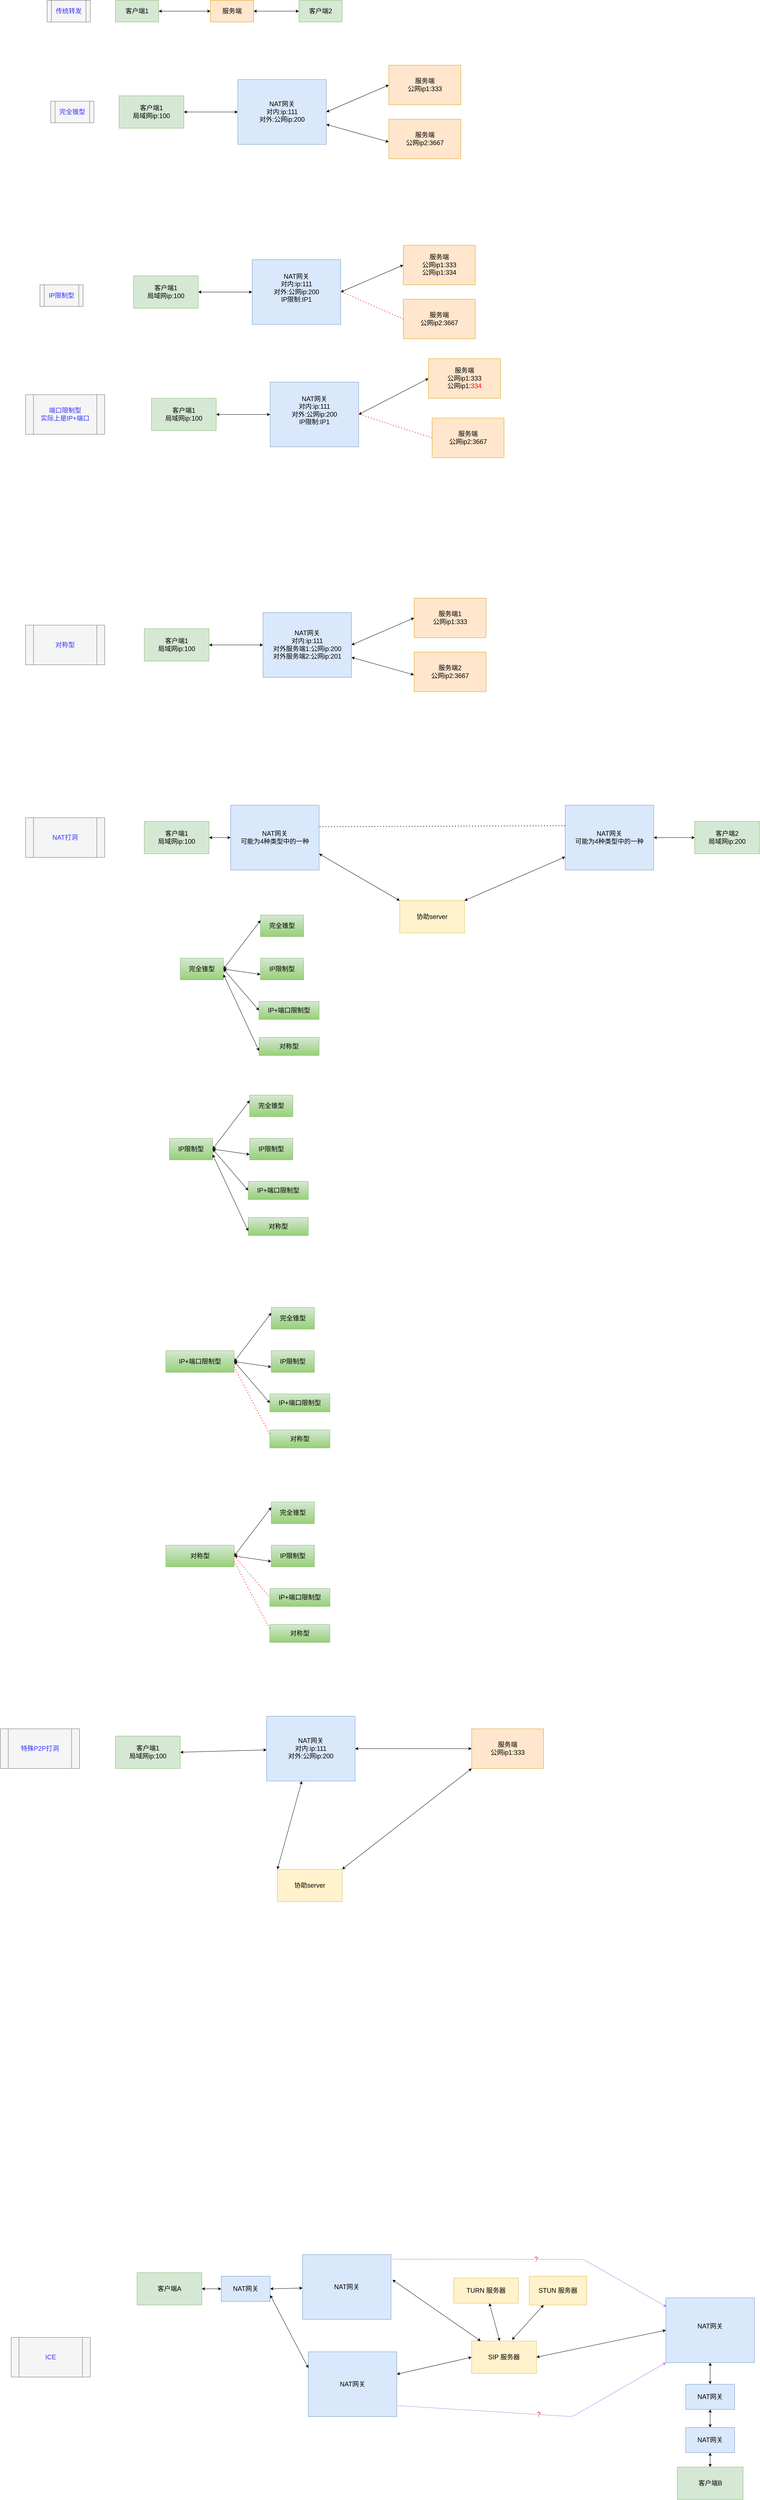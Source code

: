 <mxfile version="13.6.2" type="device"><diagram id="I6bkxZIIJ_HyO_9ke-G6" name="Page-1"><mxGraphModel dx="2564" dy="999" grid="1" gridSize="10" guides="1" tooltips="1" connect="1" arrows="1" fold="1" page="1" pageScale="1" pageWidth="827" pageHeight="1169" math="0" shadow="0"><root><mxCell id="0"/><mxCell id="1" parent="0"/><mxCell id="5JgHgSzakX5_Z7XwtSKv-22" value="&lt;font style=&quot;font-size: 18px&quot;&gt;客户端1&lt;/font&gt;" style="rounded=0;whiteSpace=wrap;html=1;fillColor=#d5e8d4;strokeColor=#82b366;" parent="1" vertex="1"><mxGeometry x="-10" y="720" width="120" height="60" as="geometry"/></mxCell><mxCell id="5JgHgSzakX5_Z7XwtSKv-23" value="&lt;font style=&quot;font-size: 18px&quot;&gt;客户端2&lt;/font&gt;" style="rounded=0;whiteSpace=wrap;html=1;fillColor=#d5e8d4;strokeColor=#82b366;" parent="1" vertex="1"><mxGeometry x="500" y="720" width="120" height="60" as="geometry"/></mxCell><mxCell id="5JgHgSzakX5_Z7XwtSKv-24" value="&lt;font style=&quot;font-size: 18px&quot;&gt;服务端&lt;/font&gt;" style="rounded=0;whiteSpace=wrap;html=1;fillColor=#ffe6cc;strokeColor=#d79b00;" parent="1" vertex="1"><mxGeometry x="254" y="720" width="120" height="60" as="geometry"/></mxCell><mxCell id="5JgHgSzakX5_Z7XwtSKv-25" value="" style="endArrow=classic;startArrow=classic;html=1;" parent="1" source="5JgHgSzakX5_Z7XwtSKv-22" target="5JgHgSzakX5_Z7XwtSKv-24" edge="1"><mxGeometry width="50" height="50" relative="1" as="geometry"><mxPoint x="290" y="800" as="sourcePoint"/><mxPoint x="340" y="750" as="targetPoint"/></mxGeometry></mxCell><mxCell id="5JgHgSzakX5_Z7XwtSKv-26" value="" style="endArrow=classic;startArrow=classic;html=1;entryX=1;entryY=0.5;entryDx=0;entryDy=0;" parent="1" source="5JgHgSzakX5_Z7XwtSKv-23" target="5JgHgSzakX5_Z7XwtSKv-24" edge="1"><mxGeometry width="50" height="50" relative="1" as="geometry"><mxPoint x="290" y="800" as="sourcePoint"/><mxPoint x="340" y="750" as="targetPoint"/></mxGeometry></mxCell><mxCell id="5JgHgSzakX5_Z7XwtSKv-27" value="&lt;font style=&quot;font-size: 18px&quot; color=&quot;#3333ff&quot;&gt;传统转发&lt;/font&gt;" style="shape=process;whiteSpace=wrap;html=1;backgroundOutline=1;fillColor=#f5f5f5;strokeColor=#666666;fontColor=#333333;" parent="1" vertex="1"><mxGeometry x="-200" y="720" width="120" height="60" as="geometry"/></mxCell><mxCell id="5JgHgSzakX5_Z7XwtSKv-28" value="&lt;font style=&quot;font-size: 18px&quot; color=&quot;#3333ff&quot;&gt;完全锥型&lt;/font&gt;" style="shape=process;whiteSpace=wrap;html=1;backgroundOutline=1;fillColor=#f5f5f5;strokeColor=#666666;fontColor=#333333;" parent="1" vertex="1"><mxGeometry x="-190" y="1000" width="120" height="60" as="geometry"/></mxCell><mxCell id="5JgHgSzakX5_Z7XwtSKv-29" value="&lt;font style=&quot;font-size: 18px&quot;&gt;客户端1&lt;br&gt;局域网ip:100&lt;br&gt;&lt;/font&gt;" style="rounded=0;whiteSpace=wrap;html=1;fillColor=#d5e8d4;strokeColor=#82b366;" parent="1" vertex="1"><mxGeometry y="985" width="180" height="90" as="geometry"/></mxCell><mxCell id="5JgHgSzakX5_Z7XwtSKv-30" value="&lt;font style=&quot;font-size: 18px&quot;&gt;NAT网关&lt;br&gt;对内:ip:111&lt;br&gt;对外:公网ip:200&lt;br&gt;&lt;/font&gt;" style="rounded=0;whiteSpace=wrap;html=1;fillColor=#dae8fc;strokeColor=#6c8ebf;" parent="1" vertex="1"><mxGeometry x="330" y="940" width="246" height="180" as="geometry"/></mxCell><mxCell id="5JgHgSzakX5_Z7XwtSKv-31" value="" style="endArrow=classic;startArrow=classic;html=1;" parent="1" source="5JgHgSzakX5_Z7XwtSKv-29" target="5JgHgSzakX5_Z7XwtSKv-30" edge="1"><mxGeometry width="50" height="50" relative="1" as="geometry"><mxPoint x="440" y="1100" as="sourcePoint"/><mxPoint x="490" y="1050" as="targetPoint"/></mxGeometry></mxCell><mxCell id="5JgHgSzakX5_Z7XwtSKv-32" value="" style="endArrow=classic;startArrow=classic;html=1;entryX=1;entryY=0.5;entryDx=0;entryDy=0;exitX=0;exitY=0.5;exitDx=0;exitDy=0;" parent="1" source="5JgHgSzakX5_Z7XwtSKv-33" target="5JgHgSzakX5_Z7XwtSKv-30" edge="1"><mxGeometry width="50" height="50" relative="1" as="geometry"><mxPoint x="743.545" y="840" as="sourcePoint"/><mxPoint x="490" y="1050" as="targetPoint"/></mxGeometry></mxCell><mxCell id="5JgHgSzakX5_Z7XwtSKv-33" value="&lt;font style=&quot;font-size: 18px&quot;&gt;服务端&lt;br&gt;公网ip1:333&lt;br&gt;&lt;/font&gt;" style="rounded=0;whiteSpace=wrap;html=1;fillColor=#ffe6cc;strokeColor=#d79b00;" parent="1" vertex="1"><mxGeometry x="750" y="900" width="200" height="110" as="geometry"/></mxCell><mxCell id="5JgHgSzakX5_Z7XwtSKv-34" value="&lt;font style=&quot;font-size: 18px&quot;&gt;服务端&lt;br&gt;公网ip2:3667&lt;br&gt;&lt;/font&gt;" style="rounded=0;whiteSpace=wrap;html=1;fillColor=#ffe6cc;strokeColor=#d79b00;" parent="1" vertex="1"><mxGeometry x="750" y="1050" width="200" height="110" as="geometry"/></mxCell><mxCell id="5JgHgSzakX5_Z7XwtSKv-35" value="" style="endArrow=classic;startArrow=classic;html=1;exitX=-0.002;exitY=0.574;exitDx=0;exitDy=0;exitPerimeter=0;" parent="1" source="5JgHgSzakX5_Z7XwtSKv-34" target="5JgHgSzakX5_Z7XwtSKv-30" edge="1"><mxGeometry width="50" height="50" relative="1" as="geometry"><mxPoint x="450" y="980" as="sourcePoint"/><mxPoint x="580" y="1030" as="targetPoint"/></mxGeometry></mxCell><mxCell id="5JgHgSzakX5_Z7XwtSKv-36" value="&lt;font style=&quot;font-size: 18px&quot; color=&quot;#3333ff&quot;&gt;IP限制型&lt;/font&gt;" style="shape=process;whiteSpace=wrap;html=1;backgroundOutline=1;fillColor=#f5f5f5;strokeColor=#666666;fontColor=#333333;" parent="1" vertex="1"><mxGeometry x="-220" y="1510" width="120" height="60" as="geometry"/></mxCell><mxCell id="5JgHgSzakX5_Z7XwtSKv-37" value="&lt;font style=&quot;font-size: 18px&quot;&gt;客户端1&lt;br&gt;局域网ip:100&lt;br&gt;&lt;/font&gt;" style="rounded=0;whiteSpace=wrap;html=1;fillColor=#d5e8d4;strokeColor=#82b366;" parent="1" vertex="1"><mxGeometry x="40" y="1485" width="180" height="90" as="geometry"/></mxCell><mxCell id="5JgHgSzakX5_Z7XwtSKv-38" value="&lt;font style=&quot;font-size: 18px&quot;&gt;NAT网关&lt;br&gt;对内:ip:111&lt;br&gt;对外:公网ip:200&lt;br&gt;IP限制:IP1&lt;br&gt;&lt;br&gt;&lt;/font&gt;" style="rounded=0;whiteSpace=wrap;html=1;fillColor=#dae8fc;strokeColor=#6c8ebf;" parent="1" vertex="1"><mxGeometry x="370" y="1440" width="246" height="180" as="geometry"/></mxCell><mxCell id="5JgHgSzakX5_Z7XwtSKv-39" value="" style="endArrow=classic;startArrow=classic;html=1;" parent="1" source="5JgHgSzakX5_Z7XwtSKv-37" target="5JgHgSzakX5_Z7XwtSKv-38" edge="1"><mxGeometry width="50" height="50" relative="1" as="geometry"><mxPoint x="480" y="1600" as="sourcePoint"/><mxPoint x="530" y="1550" as="targetPoint"/></mxGeometry></mxCell><mxCell id="5JgHgSzakX5_Z7XwtSKv-40" value="" style="endArrow=classic;startArrow=classic;html=1;entryX=1;entryY=0.5;entryDx=0;entryDy=0;exitX=0;exitY=0.5;exitDx=0;exitDy=0;" parent="1" target="5JgHgSzakX5_Z7XwtSKv-38" edge="1"><mxGeometry width="50" height="50" relative="1" as="geometry"><mxPoint x="790" y="1455" as="sourcePoint"/><mxPoint x="530" y="1550" as="targetPoint"/></mxGeometry></mxCell><mxCell id="5JgHgSzakX5_Z7XwtSKv-41" value="&lt;font style=&quot;font-size: 18px&quot;&gt;服务端&lt;br&gt;公网ip2:3667&lt;br&gt;&lt;/font&gt;" style="rounded=0;whiteSpace=wrap;html=1;fillColor=#ffe6cc;strokeColor=#d79b00;" parent="1" vertex="1"><mxGeometry x="790" y="1550" width="200" height="110" as="geometry"/></mxCell><mxCell id="5JgHgSzakX5_Z7XwtSKv-43" value="&lt;font style=&quot;font-size: 18px&quot;&gt;服务端&lt;br&gt;公网ip1:333&lt;br&gt;公网ip1:334&lt;br&gt;&lt;/font&gt;" style="rounded=0;whiteSpace=wrap;html=1;fillColor=#ffe6cc;strokeColor=#d79b00;" parent="1" vertex="1"><mxGeometry x="790" y="1400" width="200" height="110" as="geometry"/></mxCell><mxCell id="5JgHgSzakX5_Z7XwtSKv-44" value="" style="endArrow=none;dashed=1;html=1;dashPattern=1 3;strokeWidth=2;entryX=0;entryY=0.5;entryDx=0;entryDy=0;strokeColor=#FF0000;" parent="1" target="5JgHgSzakX5_Z7XwtSKv-41" edge="1"><mxGeometry width="50" height="50" relative="1" as="geometry"><mxPoint x="620" y="1530" as="sourcePoint"/><mxPoint x="740" y="1300" as="targetPoint"/></mxGeometry></mxCell><mxCell id="5JgHgSzakX5_Z7XwtSKv-46" value="&lt;font style=&quot;font-size: 18px&quot; color=&quot;#3333ff&quot;&gt;端口限制型&lt;br&gt;实际上是IP+端口&lt;br&gt;&lt;/font&gt;" style="shape=process;whiteSpace=wrap;html=1;backgroundOutline=1;fillColor=#f5f5f5;strokeColor=#666666;fontColor=#333333;" parent="1" vertex="1"><mxGeometry x="-260" y="1815" width="220" height="110" as="geometry"/></mxCell><mxCell id="5JgHgSzakX5_Z7XwtSKv-48" value="&lt;font style=&quot;font-size: 18px&quot;&gt;客户端1&lt;br&gt;局域网ip:100&lt;br&gt;&lt;/font&gt;" style="rounded=0;whiteSpace=wrap;html=1;fillColor=#d5e8d4;strokeColor=#82b366;" parent="1" vertex="1"><mxGeometry x="90" y="1825" width="180" height="90" as="geometry"/></mxCell><mxCell id="5JgHgSzakX5_Z7XwtSKv-49" value="&lt;font style=&quot;font-size: 18px&quot;&gt;NAT网关&lt;br&gt;对内:ip:111&lt;br&gt;对外:公网ip:200&lt;br&gt;IP限制:IP1&lt;br&gt;&lt;br&gt;&lt;/font&gt;" style="rounded=0;whiteSpace=wrap;html=1;fillColor=#dae8fc;strokeColor=#6c8ebf;" parent="1" vertex="1"><mxGeometry x="420" y="1780" width="246" height="180" as="geometry"/></mxCell><mxCell id="5JgHgSzakX5_Z7XwtSKv-50" value="" style="endArrow=classic;startArrow=classic;html=1;" parent="1" source="5JgHgSzakX5_Z7XwtSKv-48" target="5JgHgSzakX5_Z7XwtSKv-49" edge="1"><mxGeometry width="50" height="50" relative="1" as="geometry"><mxPoint x="530" y="1940" as="sourcePoint"/><mxPoint x="580" y="1890" as="targetPoint"/></mxGeometry></mxCell><mxCell id="5JgHgSzakX5_Z7XwtSKv-51" value="" style="endArrow=classic;startArrow=classic;html=1;entryX=1;entryY=0.5;entryDx=0;entryDy=0;exitX=0;exitY=0.5;exitDx=0;exitDy=0;" parent="1" source="5JgHgSzakX5_Z7XwtSKv-53" target="5JgHgSzakX5_Z7XwtSKv-49" edge="1"><mxGeometry width="50" height="50" relative="1" as="geometry"><mxPoint x="840" y="1795" as="sourcePoint"/><mxPoint x="580" y="1890" as="targetPoint"/></mxGeometry></mxCell><mxCell id="5JgHgSzakX5_Z7XwtSKv-52" value="" style="endArrow=none;dashed=1;html=1;dashPattern=1 3;strokeWidth=2;entryX=0;entryY=0.5;entryDx=0;entryDy=0;strokeColor=#FF0000;" parent="1" target="5JgHgSzakX5_Z7XwtSKv-54" edge="1"><mxGeometry width="50" height="50" relative="1" as="geometry"><mxPoint x="670" y="1870" as="sourcePoint"/><mxPoint x="840" y="1945" as="targetPoint"/></mxGeometry></mxCell><mxCell id="5JgHgSzakX5_Z7XwtSKv-53" value="&lt;font style=&quot;font-size: 18px&quot;&gt;服务端&lt;br&gt;公网ip1:333&lt;br&gt;公网ip1:&lt;font color=&quot;#ff0000&quot;&gt;334&lt;/font&gt;&lt;br&gt;&lt;/font&gt;" style="rounded=0;whiteSpace=wrap;html=1;fillColor=#ffe6cc;strokeColor=#d79b00;" parent="1" vertex="1"><mxGeometry x="860" y="1715" width="200" height="110" as="geometry"/></mxCell><mxCell id="5JgHgSzakX5_Z7XwtSKv-54" value="&lt;font style=&quot;font-size: 18px&quot;&gt;服务端&lt;br&gt;公网ip2:3667&lt;br&gt;&lt;/font&gt;" style="rounded=0;whiteSpace=wrap;html=1;fillColor=#ffe6cc;strokeColor=#d79b00;" parent="1" vertex="1"><mxGeometry x="870" y="1880" width="200" height="110" as="geometry"/></mxCell><mxCell id="5JgHgSzakX5_Z7XwtSKv-55" value="&lt;font style=&quot;font-size: 18px&quot; color=&quot;#3333ff&quot;&gt;对称型&lt;br&gt;&lt;/font&gt;" style="shape=process;whiteSpace=wrap;html=1;backgroundOutline=1;fillColor=#f5f5f5;strokeColor=#666666;fontColor=#333333;" parent="1" vertex="1"><mxGeometry x="-260" y="2455" width="220" height="110" as="geometry"/></mxCell><mxCell id="5JgHgSzakX5_Z7XwtSKv-56" value="&lt;font style=&quot;font-size: 18px&quot;&gt;客户端1&lt;br&gt;局域网ip:100&lt;br&gt;&lt;/font&gt;" style="rounded=0;whiteSpace=wrap;html=1;fillColor=#d5e8d4;strokeColor=#82b366;" parent="1" vertex="1"><mxGeometry x="70" y="2465" width="180" height="90" as="geometry"/></mxCell><mxCell id="5JgHgSzakX5_Z7XwtSKv-57" value="&lt;font style=&quot;font-size: 18px&quot;&gt;NAT网关&lt;br&gt;对内:ip:111&lt;br&gt;对外服务端1:公网ip:200&lt;br&gt;对外服务端2:公网ip:201&lt;br&gt;&lt;/font&gt;" style="rounded=0;whiteSpace=wrap;html=1;fillColor=#dae8fc;strokeColor=#6c8ebf;" parent="1" vertex="1"><mxGeometry x="400" y="2420" width="246" height="180" as="geometry"/></mxCell><mxCell id="5JgHgSzakX5_Z7XwtSKv-58" value="" style="endArrow=classic;startArrow=classic;html=1;" parent="1" source="5JgHgSzakX5_Z7XwtSKv-56" target="5JgHgSzakX5_Z7XwtSKv-57" edge="1"><mxGeometry width="50" height="50" relative="1" as="geometry"><mxPoint x="510" y="2580" as="sourcePoint"/><mxPoint x="560" y="2530" as="targetPoint"/></mxGeometry></mxCell><mxCell id="5JgHgSzakX5_Z7XwtSKv-59" value="" style="endArrow=classic;startArrow=classic;html=1;entryX=1;entryY=0.5;entryDx=0;entryDy=0;exitX=0;exitY=0.5;exitDx=0;exitDy=0;" parent="1" source="5JgHgSzakX5_Z7XwtSKv-60" target="5JgHgSzakX5_Z7XwtSKv-57" edge="1"><mxGeometry width="50" height="50" relative="1" as="geometry"><mxPoint x="813.545" y="2320" as="sourcePoint"/><mxPoint x="560" y="2530" as="targetPoint"/></mxGeometry></mxCell><mxCell id="5JgHgSzakX5_Z7XwtSKv-60" value="&lt;font style=&quot;font-size: 18px&quot;&gt;服务端1&lt;br&gt;公网ip1:333&lt;br&gt;&lt;/font&gt;" style="rounded=0;whiteSpace=wrap;html=1;fillColor=#ffe6cc;strokeColor=#d79b00;" parent="1" vertex="1"><mxGeometry x="820" y="2380" width="200" height="110" as="geometry"/></mxCell><mxCell id="5JgHgSzakX5_Z7XwtSKv-61" value="&lt;font style=&quot;font-size: 18px&quot;&gt;服务端2&lt;br&gt;公网ip2:3667&lt;br&gt;&lt;/font&gt;" style="rounded=0;whiteSpace=wrap;html=1;fillColor=#ffe6cc;strokeColor=#d79b00;" parent="1" vertex="1"><mxGeometry x="820" y="2530" width="200" height="110" as="geometry"/></mxCell><mxCell id="5JgHgSzakX5_Z7XwtSKv-62" value="" style="endArrow=classic;startArrow=classic;html=1;exitX=-0.002;exitY=0.574;exitDx=0;exitDy=0;exitPerimeter=0;" parent="1" source="5JgHgSzakX5_Z7XwtSKv-61" target="5JgHgSzakX5_Z7XwtSKv-57" edge="1"><mxGeometry width="50" height="50" relative="1" as="geometry"><mxPoint x="520" y="2460" as="sourcePoint"/><mxPoint x="650" y="2510" as="targetPoint"/></mxGeometry></mxCell><mxCell id="5JgHgSzakX5_Z7XwtSKv-63" value="&lt;font style=&quot;font-size: 18px&quot; color=&quot;#3333ff&quot;&gt;NAT打洞&lt;br&gt;&lt;/font&gt;" style="shape=process;whiteSpace=wrap;html=1;backgroundOutline=1;fillColor=#f5f5f5;strokeColor=#666666;fontColor=#333333;" parent="1" vertex="1"><mxGeometry x="-260" y="2990" width="220" height="110" as="geometry"/></mxCell><mxCell id="5JgHgSzakX5_Z7XwtSKv-64" value="&lt;font style=&quot;font-size: 18px&quot;&gt;客户端1&lt;br&gt;局域网ip:100&lt;br&gt;&lt;/font&gt;" style="rounded=0;whiteSpace=wrap;html=1;fillColor=#d5e8d4;strokeColor=#82b366;" parent="1" vertex="1"><mxGeometry x="70" y="3000" width="180" height="90" as="geometry"/></mxCell><mxCell id="5JgHgSzakX5_Z7XwtSKv-65" value="&lt;font style=&quot;font-size: 18px&quot;&gt;NAT网关&lt;br&gt;可能为4种类型中的一种&lt;br&gt;&lt;/font&gt;" style="rounded=0;whiteSpace=wrap;html=1;fillColor=#dae8fc;strokeColor=#6c8ebf;" parent="1" vertex="1"><mxGeometry x="310" y="2955" width="246" height="180" as="geometry"/></mxCell><mxCell id="5JgHgSzakX5_Z7XwtSKv-66" value="" style="endArrow=classic;startArrow=classic;html=1;" parent="1" source="5JgHgSzakX5_Z7XwtSKv-64" target="5JgHgSzakX5_Z7XwtSKv-65" edge="1"><mxGeometry width="50" height="50" relative="1" as="geometry"><mxPoint x="510" y="3115" as="sourcePoint"/><mxPoint x="560" y="3065" as="targetPoint"/></mxGeometry></mxCell><mxCell id="5JgHgSzakX5_Z7XwtSKv-67" value="&lt;font style=&quot;font-size: 18px&quot;&gt;客户端2&lt;br&gt;局域网ip:200&lt;br&gt;&lt;/font&gt;" style="rounded=0;whiteSpace=wrap;html=1;fillColor=#d5e8d4;strokeColor=#82b366;" parent="1" vertex="1"><mxGeometry x="1600" y="3000" width="180" height="90" as="geometry"/></mxCell><mxCell id="5JgHgSzakX5_Z7XwtSKv-68" value="&lt;font style=&quot;font-size: 18px&quot;&gt;NAT网关&lt;br&gt;可能为4种类型中的一种&lt;br&gt;&lt;/font&gt;" style="rounded=0;whiteSpace=wrap;html=1;fillColor=#dae8fc;strokeColor=#6c8ebf;" parent="1" vertex="1"><mxGeometry x="1240" y="2955" width="246" height="180" as="geometry"/></mxCell><mxCell id="5JgHgSzakX5_Z7XwtSKv-69" value="" style="endArrow=classic;startArrow=classic;html=1;" parent="1" source="5JgHgSzakX5_Z7XwtSKv-67" target="5JgHgSzakX5_Z7XwtSKv-68" edge="1"><mxGeometry width="50" height="50" relative="1" as="geometry"><mxPoint x="1440" y="3115" as="sourcePoint"/><mxPoint x="1490" y="3065" as="targetPoint"/></mxGeometry></mxCell><mxCell id="5JgHgSzakX5_Z7XwtSKv-70" value="&lt;font style=&quot;font-size: 18px&quot;&gt;协助server&lt;br&gt;&lt;/font&gt;" style="rounded=0;whiteSpace=wrap;html=1;fillColor=#fff2cc;strokeColor=#d6b656;" parent="1" vertex="1"><mxGeometry x="780" y="3220" width="180" height="90" as="geometry"/></mxCell><mxCell id="5JgHgSzakX5_Z7XwtSKv-71" value="" style="endArrow=classic;startArrow=classic;html=1;exitX=1;exitY=0.75;exitDx=0;exitDy=0;entryX=0;entryY=0;entryDx=0;entryDy=0;" parent="1" source="5JgHgSzakX5_Z7XwtSKv-65" target="5JgHgSzakX5_Z7XwtSKv-70" edge="1"><mxGeometry width="50" height="50" relative="1" as="geometry"><mxPoint x="780" y="3240" as="sourcePoint"/><mxPoint x="830" y="3190" as="targetPoint"/></mxGeometry></mxCell><mxCell id="5JgHgSzakX5_Z7XwtSKv-72" value="" style="endArrow=classic;startArrow=classic;html=1;entryX=1;entryY=0;entryDx=0;entryDy=0;" parent="1" source="5JgHgSzakX5_Z7XwtSKv-68" target="5JgHgSzakX5_Z7XwtSKv-70" edge="1"><mxGeometry width="50" height="50" relative="1" as="geometry"><mxPoint x="566" y="3100" as="sourcePoint"/><mxPoint x="790" y="3230" as="targetPoint"/></mxGeometry></mxCell><mxCell id="5JgHgSzakX5_Z7XwtSKv-73" value="" style="endArrow=none;dashed=1;html=1;dashPattern=1 3;strokeWidth=2;entryX=0.004;entryY=0.317;entryDx=0;entryDy=0;entryPerimeter=0;exitX=1.007;exitY=0.332;exitDx=0;exitDy=0;exitPerimeter=0;" parent="1" source="5JgHgSzakX5_Z7XwtSKv-65" target="5JgHgSzakX5_Z7XwtSKv-68" edge="1"><mxGeometry width="50" height="50" relative="1" as="geometry"><mxPoint x="560" y="3012" as="sourcePoint"/><mxPoint x="830" y="3190" as="targetPoint"/></mxGeometry></mxCell><mxCell id="5JgHgSzakX5_Z7XwtSKv-74" value="&lt;font style=&quot;font-size: 18px&quot;&gt;完全锥型&lt;/font&gt;" style="rounded=0;whiteSpace=wrap;html=1;gradientColor=#97d077;fillColor=#d5e8d4;strokeColor=#82b366;" parent="1" vertex="1"><mxGeometry x="170" y="3380" width="120" height="60" as="geometry"/></mxCell><mxCell id="5JgHgSzakX5_Z7XwtSKv-75" value="&lt;font style=&quot;font-size: 18px&quot;&gt;完全锥型&lt;/font&gt;" style="rounded=0;whiteSpace=wrap;html=1;gradientColor=#97d077;fillColor=#d5e8d4;strokeColor=#82b366;" parent="1" vertex="1"><mxGeometry x="393" y="3260" width="120" height="60" as="geometry"/></mxCell><mxCell id="5JgHgSzakX5_Z7XwtSKv-76" value="&lt;font style=&quot;font-size: 18px&quot;&gt;IP限制型&lt;/font&gt;" style="rounded=0;whiteSpace=wrap;html=1;gradientColor=#97d077;fillColor=#d5e8d4;strokeColor=#82b366;" parent="1" vertex="1"><mxGeometry x="393" y="3380" width="120" height="60" as="geometry"/></mxCell><mxCell id="5JgHgSzakX5_Z7XwtSKv-77" value="&lt;font style=&quot;font-size: 18px&quot;&gt;IP+端口限制型&lt;/font&gt;" style="rounded=0;whiteSpace=wrap;html=1;gradientColor=#97d077;fillColor=#d5e8d4;strokeColor=#82b366;" parent="1" vertex="1"><mxGeometry x="389" y="3500" width="167" height="50" as="geometry"/></mxCell><mxCell id="5JgHgSzakX5_Z7XwtSKv-78" value="&lt;font style=&quot;font-size: 18px&quot;&gt;对称型&lt;/font&gt;" style="rounded=0;whiteSpace=wrap;html=1;gradientColor=#97d077;fillColor=#d5e8d4;strokeColor=#82b366;" parent="1" vertex="1"><mxGeometry x="389" y="3600" width="167" height="50" as="geometry"/></mxCell><mxCell id="5JgHgSzakX5_Z7XwtSKv-79" value="" style="endArrow=classic;startArrow=classic;html=1;strokeColor=#000000;exitX=1;exitY=0.5;exitDx=0;exitDy=0;entryX=0;entryY=0.25;entryDx=0;entryDy=0;" parent="1" source="5JgHgSzakX5_Z7XwtSKv-74" target="5JgHgSzakX5_Z7XwtSKv-75" edge="1"><mxGeometry width="50" height="50" relative="1" as="geometry"><mxPoint x="470" y="3560" as="sourcePoint"/><mxPoint x="520" y="3510" as="targetPoint"/></mxGeometry></mxCell><mxCell id="5JgHgSzakX5_Z7XwtSKv-80" value="" style="endArrow=classic;startArrow=classic;html=1;strokeColor=#000000;entryX=0;entryY=0.75;entryDx=0;entryDy=0;exitX=1;exitY=0.5;exitDx=0;exitDy=0;" parent="1" source="5JgHgSzakX5_Z7XwtSKv-74" target="5JgHgSzakX5_Z7XwtSKv-76" edge="1"><mxGeometry width="50" height="50" relative="1" as="geometry"><mxPoint x="300" y="3420" as="sourcePoint"/><mxPoint x="403" y="3285" as="targetPoint"/></mxGeometry></mxCell><mxCell id="5JgHgSzakX5_Z7XwtSKv-81" value="" style="endArrow=classic;startArrow=classic;html=1;strokeColor=#000000;entryX=0;entryY=0.5;entryDx=0;entryDy=0;exitX=1;exitY=0.5;exitDx=0;exitDy=0;" parent="1" source="5JgHgSzakX5_Z7XwtSKv-74" target="5JgHgSzakX5_Z7XwtSKv-77" edge="1"><mxGeometry width="50" height="50" relative="1" as="geometry"><mxPoint x="286" y="3492" as="sourcePoint"/><mxPoint x="389" y="3507" as="targetPoint"/></mxGeometry></mxCell><mxCell id="5JgHgSzakX5_Z7XwtSKv-82" value="" style="endArrow=classic;startArrow=classic;html=1;strokeColor=#000000;entryX=0;entryY=0.75;entryDx=0;entryDy=0;exitX=1;exitY=0.75;exitDx=0;exitDy=0;" parent="1" source="5JgHgSzakX5_Z7XwtSKv-74" target="5JgHgSzakX5_Z7XwtSKv-78" edge="1"><mxGeometry width="50" height="50" relative="1" as="geometry"><mxPoint x="310" y="3430" as="sourcePoint"/><mxPoint x="413" y="3445" as="targetPoint"/></mxGeometry></mxCell><mxCell id="5JgHgSzakX5_Z7XwtSKv-84" value="&lt;span style=&quot;font-size: 18px&quot;&gt;IP限制型&lt;/span&gt;" style="rounded=0;whiteSpace=wrap;html=1;gradientColor=#97d077;fillColor=#d5e8d4;strokeColor=#82b366;" parent="1" vertex="1"><mxGeometry x="140" y="3880" width="120" height="60" as="geometry"/></mxCell><mxCell id="5JgHgSzakX5_Z7XwtSKv-85" value="&lt;font style=&quot;font-size: 18px&quot;&gt;完全锥型&lt;/font&gt;" style="rounded=0;whiteSpace=wrap;html=1;gradientColor=#97d077;fillColor=#d5e8d4;strokeColor=#82b366;" parent="1" vertex="1"><mxGeometry x="363" y="3760" width="120" height="60" as="geometry"/></mxCell><mxCell id="5JgHgSzakX5_Z7XwtSKv-86" value="&lt;font style=&quot;font-size: 18px&quot;&gt;IP限制型&lt;/font&gt;" style="rounded=0;whiteSpace=wrap;html=1;gradientColor=#97d077;fillColor=#d5e8d4;strokeColor=#82b366;" parent="1" vertex="1"><mxGeometry x="363" y="3880" width="120" height="60" as="geometry"/></mxCell><mxCell id="5JgHgSzakX5_Z7XwtSKv-87" value="&lt;font style=&quot;font-size: 18px&quot;&gt;IP+端口限制型&lt;/font&gt;" style="rounded=0;whiteSpace=wrap;html=1;gradientColor=#97d077;fillColor=#d5e8d4;strokeColor=#82b366;" parent="1" vertex="1"><mxGeometry x="359" y="4000" width="167" height="50" as="geometry"/></mxCell><mxCell id="5JgHgSzakX5_Z7XwtSKv-88" value="&lt;font style=&quot;font-size: 18px&quot;&gt;对称型&lt;/font&gt;" style="rounded=0;whiteSpace=wrap;html=1;gradientColor=#97d077;fillColor=#d5e8d4;strokeColor=#82b366;" parent="1" vertex="1"><mxGeometry x="359" y="4100" width="167" height="50" as="geometry"/></mxCell><mxCell id="5JgHgSzakX5_Z7XwtSKv-89" value="" style="endArrow=classic;startArrow=classic;html=1;strokeColor=#000000;exitX=1;exitY=0.5;exitDx=0;exitDy=0;entryX=0;entryY=0.25;entryDx=0;entryDy=0;" parent="1" source="5JgHgSzakX5_Z7XwtSKv-84" target="5JgHgSzakX5_Z7XwtSKv-85" edge="1"><mxGeometry width="50" height="50" relative="1" as="geometry"><mxPoint x="440" y="4060" as="sourcePoint"/><mxPoint x="490" y="4010" as="targetPoint"/></mxGeometry></mxCell><mxCell id="5JgHgSzakX5_Z7XwtSKv-90" value="" style="endArrow=classic;startArrow=classic;html=1;strokeColor=#000000;entryX=0;entryY=0.75;entryDx=0;entryDy=0;exitX=1;exitY=0.5;exitDx=0;exitDy=0;" parent="1" source="5JgHgSzakX5_Z7XwtSKv-84" target="5JgHgSzakX5_Z7XwtSKv-86" edge="1"><mxGeometry width="50" height="50" relative="1" as="geometry"><mxPoint x="270" y="3920" as="sourcePoint"/><mxPoint x="373" y="3785" as="targetPoint"/></mxGeometry></mxCell><mxCell id="5JgHgSzakX5_Z7XwtSKv-91" value="" style="endArrow=classic;startArrow=classic;html=1;strokeColor=#000000;entryX=0;entryY=0.5;entryDx=0;entryDy=0;exitX=1;exitY=0.5;exitDx=0;exitDy=0;" parent="1" source="5JgHgSzakX5_Z7XwtSKv-84" target="5JgHgSzakX5_Z7XwtSKv-87" edge="1"><mxGeometry width="50" height="50" relative="1" as="geometry"><mxPoint x="256" y="3992" as="sourcePoint"/><mxPoint x="359" y="4007" as="targetPoint"/></mxGeometry></mxCell><mxCell id="5JgHgSzakX5_Z7XwtSKv-92" value="" style="endArrow=classic;startArrow=classic;html=1;strokeColor=#000000;entryX=0;entryY=0.75;entryDx=0;entryDy=0;exitX=1;exitY=0.75;exitDx=0;exitDy=0;" parent="1" source="5JgHgSzakX5_Z7XwtSKv-84" target="5JgHgSzakX5_Z7XwtSKv-88" edge="1"><mxGeometry width="50" height="50" relative="1" as="geometry"><mxPoint x="280" y="3930" as="sourcePoint"/><mxPoint x="383" y="3945" as="targetPoint"/></mxGeometry></mxCell><mxCell id="5JgHgSzakX5_Z7XwtSKv-93" value="&lt;span style=&quot;font-size: 18px&quot;&gt;IP+端口限制型&lt;/span&gt;" style="rounded=0;whiteSpace=wrap;html=1;gradientColor=#97d077;fillColor=#d5e8d4;strokeColor=#82b366;" parent="1" vertex="1"><mxGeometry x="130" y="4470" width="190" height="60" as="geometry"/></mxCell><mxCell id="5JgHgSzakX5_Z7XwtSKv-94" value="&lt;font style=&quot;font-size: 18px&quot;&gt;完全锥型&lt;/font&gt;" style="rounded=0;whiteSpace=wrap;html=1;gradientColor=#97d077;fillColor=#d5e8d4;strokeColor=#82b366;" parent="1" vertex="1"><mxGeometry x="423" y="4350" width="120" height="60" as="geometry"/></mxCell><mxCell id="5JgHgSzakX5_Z7XwtSKv-95" value="&lt;font style=&quot;font-size: 18px&quot;&gt;IP限制型&lt;/font&gt;" style="rounded=0;whiteSpace=wrap;html=1;gradientColor=#97d077;fillColor=#d5e8d4;strokeColor=#82b366;" parent="1" vertex="1"><mxGeometry x="423" y="4470" width="120" height="60" as="geometry"/></mxCell><mxCell id="5JgHgSzakX5_Z7XwtSKv-96" value="&lt;font style=&quot;font-size: 18px&quot;&gt;IP+端口限制型&lt;/font&gt;" style="rounded=0;whiteSpace=wrap;html=1;gradientColor=#97d077;fillColor=#d5e8d4;strokeColor=#82b366;" parent="1" vertex="1"><mxGeometry x="419" y="4590" width="167" height="50" as="geometry"/></mxCell><mxCell id="5JgHgSzakX5_Z7XwtSKv-97" value="&lt;font style=&quot;font-size: 18px&quot;&gt;对称型&lt;/font&gt;" style="rounded=0;whiteSpace=wrap;html=1;gradientColor=#97d077;fillColor=#d5e8d4;strokeColor=#82b366;" parent="1" vertex="1"><mxGeometry x="419" y="4690" width="167" height="50" as="geometry"/></mxCell><mxCell id="5JgHgSzakX5_Z7XwtSKv-98" value="" style="endArrow=classic;startArrow=classic;html=1;strokeColor=#000000;exitX=1;exitY=0.5;exitDx=0;exitDy=0;entryX=0;entryY=0.25;entryDx=0;entryDy=0;" parent="1" source="5JgHgSzakX5_Z7XwtSKv-93" target="5JgHgSzakX5_Z7XwtSKv-94" edge="1"><mxGeometry width="50" height="50" relative="1" as="geometry"><mxPoint x="500" y="4650" as="sourcePoint"/><mxPoint x="550" y="4600" as="targetPoint"/></mxGeometry></mxCell><mxCell id="5JgHgSzakX5_Z7XwtSKv-99" value="" style="endArrow=classic;startArrow=classic;html=1;strokeColor=#000000;entryX=0;entryY=0.75;entryDx=0;entryDy=0;exitX=1;exitY=0.5;exitDx=0;exitDy=0;" parent="1" source="5JgHgSzakX5_Z7XwtSKv-93" target="5JgHgSzakX5_Z7XwtSKv-95" edge="1"><mxGeometry width="50" height="50" relative="1" as="geometry"><mxPoint x="330" y="4510" as="sourcePoint"/><mxPoint x="433" y="4375" as="targetPoint"/></mxGeometry></mxCell><mxCell id="5JgHgSzakX5_Z7XwtSKv-100" value="" style="endArrow=classic;startArrow=classic;html=1;strokeColor=#000000;entryX=0;entryY=0.5;entryDx=0;entryDy=0;exitX=1;exitY=0.5;exitDx=0;exitDy=0;" parent="1" source="5JgHgSzakX5_Z7XwtSKv-93" target="5JgHgSzakX5_Z7XwtSKv-96" edge="1"><mxGeometry width="50" height="50" relative="1" as="geometry"><mxPoint x="316" y="4582" as="sourcePoint"/><mxPoint x="419" y="4597" as="targetPoint"/></mxGeometry></mxCell><mxCell id="5JgHgSzakX5_Z7XwtSKv-102" value="" style="endArrow=none;dashed=1;html=1;dashPattern=1 3;strokeWidth=2;exitX=1;exitY=0.75;exitDx=0;exitDy=0;entryX=0;entryY=0.25;entryDx=0;entryDy=0;strokeColor=#FF0000;" parent="1" source="5JgHgSzakX5_Z7XwtSKv-93" target="5JgHgSzakX5_Z7XwtSKv-97" edge="1"><mxGeometry width="50" height="50" relative="1" as="geometry"><mxPoint x="240" y="4460" as="sourcePoint"/><mxPoint x="290" y="4410" as="targetPoint"/></mxGeometry></mxCell><mxCell id="5JgHgSzakX5_Z7XwtSKv-103" value="&lt;span style=&quot;font-size: 18px&quot;&gt;对称型&lt;/span&gt;" style="rounded=0;whiteSpace=wrap;html=1;gradientColor=#97d077;fillColor=#d5e8d4;strokeColor=#82b366;" parent="1" vertex="1"><mxGeometry x="130" y="5010" width="190" height="60" as="geometry"/></mxCell><mxCell id="5JgHgSzakX5_Z7XwtSKv-104" value="&lt;font style=&quot;font-size: 18px&quot;&gt;完全锥型&lt;/font&gt;" style="rounded=0;whiteSpace=wrap;html=1;gradientColor=#97d077;fillColor=#d5e8d4;strokeColor=#82b366;" parent="1" vertex="1"><mxGeometry x="423" y="4890" width="120" height="60" as="geometry"/></mxCell><mxCell id="5JgHgSzakX5_Z7XwtSKv-105" value="&lt;font style=&quot;font-size: 18px&quot;&gt;IP限制型&lt;/font&gt;" style="rounded=0;whiteSpace=wrap;html=1;gradientColor=#97d077;fillColor=#d5e8d4;strokeColor=#82b366;" parent="1" vertex="1"><mxGeometry x="423" y="5010" width="120" height="60" as="geometry"/></mxCell><mxCell id="5JgHgSzakX5_Z7XwtSKv-106" value="&lt;font style=&quot;font-size: 18px&quot;&gt;IP+端口限制型&lt;/font&gt;" style="rounded=0;whiteSpace=wrap;html=1;gradientColor=#97d077;fillColor=#d5e8d4;strokeColor=#82b366;" parent="1" vertex="1"><mxGeometry x="419" y="5130" width="167" height="50" as="geometry"/></mxCell><mxCell id="5JgHgSzakX5_Z7XwtSKv-107" value="&lt;font style=&quot;font-size: 18px&quot;&gt;对称型&lt;/font&gt;" style="rounded=0;whiteSpace=wrap;html=1;gradientColor=#97d077;fillColor=#d5e8d4;strokeColor=#82b366;" parent="1" vertex="1"><mxGeometry x="419" y="5230" width="167" height="50" as="geometry"/></mxCell><mxCell id="5JgHgSzakX5_Z7XwtSKv-108" value="" style="endArrow=classic;startArrow=classic;html=1;strokeColor=#000000;exitX=1;exitY=0.5;exitDx=0;exitDy=0;entryX=0;entryY=0.25;entryDx=0;entryDy=0;" parent="1" source="5JgHgSzakX5_Z7XwtSKv-103" target="5JgHgSzakX5_Z7XwtSKv-104" edge="1"><mxGeometry width="50" height="50" relative="1" as="geometry"><mxPoint x="500" y="5190" as="sourcePoint"/><mxPoint x="550" y="5140" as="targetPoint"/></mxGeometry></mxCell><mxCell id="5JgHgSzakX5_Z7XwtSKv-109" value="" style="endArrow=classic;startArrow=classic;html=1;strokeColor=#000000;entryX=0;entryY=0.75;entryDx=0;entryDy=0;exitX=1;exitY=0.5;exitDx=0;exitDy=0;" parent="1" source="5JgHgSzakX5_Z7XwtSKv-103" target="5JgHgSzakX5_Z7XwtSKv-105" edge="1"><mxGeometry width="50" height="50" relative="1" as="geometry"><mxPoint x="330" y="5050" as="sourcePoint"/><mxPoint x="433" y="4915" as="targetPoint"/></mxGeometry></mxCell><mxCell id="5JgHgSzakX5_Z7XwtSKv-111" value="" style="endArrow=none;dashed=1;html=1;dashPattern=1 3;strokeWidth=2;exitX=1;exitY=0.75;exitDx=0;exitDy=0;entryX=0;entryY=0.25;entryDx=0;entryDy=0;strokeColor=#FF0000;" parent="1" source="5JgHgSzakX5_Z7XwtSKv-103" target="5JgHgSzakX5_Z7XwtSKv-107" edge="1"><mxGeometry width="50" height="50" relative="1" as="geometry"><mxPoint x="240" y="5000" as="sourcePoint"/><mxPoint x="290" y="4950" as="targetPoint"/></mxGeometry></mxCell><mxCell id="5JgHgSzakX5_Z7XwtSKv-112" value="" style="endArrow=none;dashed=1;html=1;dashPattern=1 3;strokeWidth=2;exitX=1;exitY=0.5;exitDx=0;exitDy=0;entryX=0;entryY=0.5;entryDx=0;entryDy=0;strokeColor=#FF0000;" parent="1" source="5JgHgSzakX5_Z7XwtSKv-103" target="5JgHgSzakX5_Z7XwtSKv-106" edge="1"><mxGeometry width="50" height="50" relative="1" as="geometry"><mxPoint x="330" y="5065" as="sourcePoint"/><mxPoint x="429" y="5252.5" as="targetPoint"/></mxGeometry></mxCell><mxCell id="JPmH4Dq9-wWuJGqBqjcE-1" value="&lt;font style=&quot;font-size: 18px&quot; color=&quot;#3333ff&quot;&gt;特殊P2P打洞&lt;br&gt;&lt;/font&gt;" style="shape=process;whiteSpace=wrap;html=1;backgroundOutline=1;fillColor=#f5f5f5;strokeColor=#666666;fontColor=#333333;" parent="1" vertex="1"><mxGeometry x="-330" y="5520" width="220" height="110" as="geometry"/></mxCell><mxCell id="JPmH4Dq9-wWuJGqBqjcE-2" value="&lt;font style=&quot;font-size: 18px&quot;&gt;NAT网关&lt;br&gt;对内:ip:111&lt;br&gt;对外:公网ip:200&lt;br&gt;&lt;/font&gt;" style="rounded=0;whiteSpace=wrap;html=1;fillColor=#dae8fc;strokeColor=#6c8ebf;" parent="1" vertex="1"><mxGeometry x="410" y="5485" width="246" height="180" as="geometry"/></mxCell><mxCell id="JPmH4Dq9-wWuJGqBqjcE-3" value="" style="endArrow=classic;startArrow=classic;html=1;exitX=1;exitY=0.5;exitDx=0;exitDy=0;" parent="1" source="JPmH4Dq9-wWuJGqBqjcE-8" target="JPmH4Dq9-wWuJGqBqjcE-2" edge="1"><mxGeometry width="50" height="50" relative="1" as="geometry"><mxPoint x="100" y="5610" as="sourcePoint"/><mxPoint x="230" y="5660" as="targetPoint"/></mxGeometry></mxCell><mxCell id="JPmH4Dq9-wWuJGqBqjcE-4" value="" style="endArrow=classic;startArrow=classic;html=1;entryX=1;entryY=0.5;entryDx=0;entryDy=0;exitX=0;exitY=0.5;exitDx=0;exitDy=0;" parent="1" source="JPmH4Dq9-wWuJGqBqjcE-5" target="JPmH4Dq9-wWuJGqBqjcE-2" edge="1"><mxGeometry width="50" height="50" relative="1" as="geometry"><mxPoint x="823.545" y="5385" as="sourcePoint"/><mxPoint x="570" y="5595" as="targetPoint"/></mxGeometry></mxCell><mxCell id="JPmH4Dq9-wWuJGqBqjcE-5" value="&lt;font style=&quot;font-size: 18px&quot;&gt;服务端&lt;br&gt;公网ip1:333&lt;br&gt;&lt;/font&gt;" style="rounded=0;whiteSpace=wrap;html=1;fillColor=#ffe6cc;strokeColor=#d79b00;" parent="1" vertex="1"><mxGeometry x="980" y="5520" width="200" height="110" as="geometry"/></mxCell><mxCell id="JPmH4Dq9-wWuJGqBqjcE-8" value="&lt;font style=&quot;font-size: 18px&quot;&gt;客户端1&lt;br&gt;局域网ip:100&lt;br&gt;&lt;/font&gt;" style="rounded=0;whiteSpace=wrap;html=1;fillColor=#d5e8d4;strokeColor=#82b366;" parent="1" vertex="1"><mxGeometry x="-10" y="5540" width="180" height="90" as="geometry"/></mxCell><mxCell id="JPmH4Dq9-wWuJGqBqjcE-9" value="&lt;font style=&quot;font-size: 18px&quot;&gt;协助server&lt;br&gt;&lt;/font&gt;" style="rounded=0;whiteSpace=wrap;html=1;fillColor=#fff2cc;strokeColor=#d6b656;" parent="1" vertex="1"><mxGeometry x="440" y="5910" width="180" height="90" as="geometry"/></mxCell><mxCell id="JPmH4Dq9-wWuJGqBqjcE-10" value="" style="endArrow=classic;startArrow=classic;html=1;exitX=1;exitY=0;exitDx=0;exitDy=0;entryX=0;entryY=1;entryDx=0;entryDy=0;" parent="1" source="JPmH4Dq9-wWuJGqBqjcE-9" target="JPmH4Dq9-wWuJGqBqjcE-5" edge="1"><mxGeometry width="50" height="50" relative="1" as="geometry"><mxPoint x="680" y="5690" as="sourcePoint"/><mxPoint x="730" y="5640" as="targetPoint"/></mxGeometry></mxCell><mxCell id="JPmH4Dq9-wWuJGqBqjcE-11" value="" style="endArrow=classic;startArrow=classic;html=1;entryX=0;entryY=0;entryDx=0;entryDy=0;" parent="1" source="JPmH4Dq9-wWuJGqBqjcE-2" target="JPmH4Dq9-wWuJGqBqjcE-9" edge="1"><mxGeometry width="50" height="50" relative="1" as="geometry"><mxPoint x="680" y="5690" as="sourcePoint"/><mxPoint x="730" y="5640" as="targetPoint"/></mxGeometry></mxCell><mxCell id="JPmH4Dq9-wWuJGqBqjcE-12" value="&lt;font style=&quot;font-size: 18px&quot; color=&quot;#3333ff&quot;&gt;ICE&lt;br&gt;&lt;/font&gt;" style="shape=process;whiteSpace=wrap;html=1;backgroundOutline=1;fillColor=#f5f5f5;strokeColor=#666666;fontColor=#333333;" parent="1" vertex="1"><mxGeometry x="-300" y="7210" width="220" height="110" as="geometry"/></mxCell><mxCell id="JPmH4Dq9-wWuJGqBqjcE-13" value="&lt;font style=&quot;font-size: 18px&quot;&gt;NAT网关&lt;br&gt;&lt;/font&gt;" style="rounded=0;whiteSpace=wrap;html=1;fillColor=#dae8fc;strokeColor=#6c8ebf;" parent="1" vertex="1"><mxGeometry x="510" y="6980" width="246" height="180" as="geometry"/></mxCell><mxCell id="JPmH4Dq9-wWuJGqBqjcE-14" value="" style="endArrow=classic;startArrow=classic;html=1;exitX=1;exitY=0.5;exitDx=0;exitDy=0;" parent="1" source="JPmH4Dq9-wWuJGqBqjcE-34" target="JPmH4Dq9-wWuJGqBqjcE-13" edge="1"><mxGeometry width="50" height="50" relative="1" as="geometry"><mxPoint x="200" y="7105" as="sourcePoint"/><mxPoint x="330" y="7155" as="targetPoint"/></mxGeometry></mxCell><mxCell id="JPmH4Dq9-wWuJGqBqjcE-15" value="&lt;font style=&quot;font-size: 18px&quot;&gt;客户端A&lt;br&gt;&lt;/font&gt;" style="rounded=0;whiteSpace=wrap;html=1;fillColor=#d5e8d4;strokeColor=#82b366;" parent="1" vertex="1"><mxGeometry x="50" y="7030" width="180" height="90" as="geometry"/></mxCell><mxCell id="JPmH4Dq9-wWuJGqBqjcE-16" value="&lt;font style=&quot;font-size: 18px&quot;&gt;TURN 服务器&lt;br&gt;&lt;/font&gt;" style="rounded=0;whiteSpace=wrap;html=1;fillColor=#fff2cc;strokeColor=#d6b656;" parent="1" vertex="1"><mxGeometry x="930" y="7045" width="180" height="70" as="geometry"/></mxCell><mxCell id="JPmH4Dq9-wWuJGqBqjcE-17" value="&lt;font style=&quot;font-size: 18px&quot;&gt;SIP 服务器&lt;br&gt;&lt;/font&gt;" style="rounded=0;whiteSpace=wrap;html=1;fillColor=#fff2cc;strokeColor=#d6b656;" parent="1" vertex="1"><mxGeometry x="980" y="7220" width="180" height="90" as="geometry"/></mxCell><mxCell id="JPmH4Dq9-wWuJGqBqjcE-18" value="&lt;font style=&quot;font-size: 18px&quot;&gt;NAT网关&lt;br&gt;&lt;br&gt;&lt;/font&gt;" style="rounded=0;whiteSpace=wrap;html=1;fillColor=#dae8fc;strokeColor=#6c8ebf;" parent="1" vertex="1"><mxGeometry x="1520" y="7100" width="246" height="180" as="geometry"/></mxCell><mxCell id="JPmH4Dq9-wWuJGqBqjcE-19" value="" style="endArrow=classic;startArrow=classic;html=1;" parent="1" source="JPmH4Dq9-wWuJGqBqjcE-41" target="JPmH4Dq9-wWuJGqBqjcE-18" edge="1"><mxGeometry width="50" height="50" relative="1" as="geometry"><mxPoint x="2266" y="7190" as="sourcePoint"/><mxPoint x="1716" y="7275" as="targetPoint"/></mxGeometry></mxCell><mxCell id="JPmH4Dq9-wWuJGqBqjcE-20" value="&lt;font style=&quot;font-size: 18px&quot;&gt;客户端B&lt;br&gt;&lt;/font&gt;" style="rounded=0;whiteSpace=wrap;html=1;fillColor=#d5e8d4;strokeColor=#82b366;" parent="1" vertex="1"><mxGeometry x="1551.5" y="7570" width="183" height="90" as="geometry"/></mxCell><mxCell id="JPmH4Dq9-wWuJGqBqjcE-21" value="" style="endArrow=classic;startArrow=classic;html=1;exitX=1;exitY=0.5;exitDx=0;exitDy=0;entryX=0;entryY=0.5;entryDx=0;entryDy=0;" parent="1" source="JPmH4Dq9-wWuJGqBqjcE-17" target="JPmH4Dq9-wWuJGqBqjcE-18" edge="1"><mxGeometry width="50" height="50" relative="1" as="geometry"><mxPoint x="2216" y="7080" as="sourcePoint"/><mxPoint x="2092" y="7080" as="targetPoint"/></mxGeometry></mxCell><mxCell id="JPmH4Dq9-wWuJGqBqjcE-22" value="" style="endArrow=classic;startArrow=classic;html=1;" parent="1" source="JPmH4Dq9-wWuJGqBqjcE-17" target="JPmH4Dq9-wWuJGqBqjcE-16" edge="1"><mxGeometry width="50" height="50" relative="1" as="geometry"><mxPoint x="280" y="7090" as="sourcePoint"/><mxPoint x="520" y="7083.388" as="targetPoint"/></mxGeometry></mxCell><mxCell id="JPmH4Dq9-wWuJGqBqjcE-23" value="" style="endArrow=classic;startArrow=classic;html=1;" parent="1" target="JPmH4Dq9-wWuJGqBqjcE-17" edge="1"><mxGeometry width="50" height="50" relative="1" as="geometry"><mxPoint x="760" y="7050" as="sourcePoint"/><mxPoint x="943.715" y="7450" as="targetPoint"/></mxGeometry></mxCell><mxCell id="JPmH4Dq9-wWuJGqBqjcE-24" value="" style="endArrow=classic;html=1;exitX=1.017;exitY=0.071;exitDx=0;exitDy=0;exitPerimeter=0;entryX=0.007;entryY=0.14;entryDx=0;entryDy=0;entryPerimeter=0;strokeColor=#b37feb;" parent="1" source="JPmH4Dq9-wWuJGqBqjcE-13" target="JPmH4Dq9-wWuJGqBqjcE-18" edge="1"><mxGeometry relative="1" as="geometry"><mxPoint x="1096" y="7030" as="sourcePoint"/><mxPoint x="1256" y="7030" as="targetPoint"/><Array as="points"><mxPoint x="1290" y="6993"/></Array></mxGeometry></mxCell><mxCell id="JPmH4Dq9-wWuJGqBqjcE-25" value="&lt;font style=&quot;font-size: 18px&quot; color=&quot;#ff0000&quot;&gt;?&lt;/font&gt;" style="edgeLabel;resizable=0;html=1;align=center;verticalAlign=middle;" parent="JPmH4Dq9-wWuJGqBqjcE-24" connectable="0" vertex="1"><mxGeometry relative="1" as="geometry"/></mxCell><mxCell id="JPmH4Dq9-wWuJGqBqjcE-30" value="&lt;font style=&quot;font-size: 18px&quot;&gt;STUN 服务器&lt;br&gt;&lt;/font&gt;" style="rounded=0;whiteSpace=wrap;html=1;fillColor=#fff2cc;strokeColor=#d6b656;" parent="1" vertex="1"><mxGeometry x="1140" y="7040" width="160" height="80" as="geometry"/></mxCell><mxCell id="JPmH4Dq9-wWuJGqBqjcE-33" value="" style="endArrow=classic;startArrow=classic;html=1;entryX=0.25;entryY=1;entryDx=0;entryDy=0;exitX=0.623;exitY=-0.037;exitDx=0;exitDy=0;exitPerimeter=0;" parent="1" source="JPmH4Dq9-wWuJGqBqjcE-17" target="JPmH4Dq9-wWuJGqBqjcE-30" edge="1"><mxGeometry width="50" height="50" relative="1" as="geometry"><mxPoint x="770" y="7060.0" as="sourcePoint"/><mxPoint x="885.86" y="6979.92" as="targetPoint"/></mxGeometry></mxCell><mxCell id="JPmH4Dq9-wWuJGqBqjcE-34" value="&lt;font style=&quot;font-size: 18px&quot;&gt;NAT网关&lt;br&gt;&lt;/font&gt;" style="rounded=0;whiteSpace=wrap;html=1;fillColor=#dae8fc;strokeColor=#6c8ebf;" parent="1" vertex="1"><mxGeometry x="284" y="7040" width="136" height="70" as="geometry"/></mxCell><mxCell id="JPmH4Dq9-wWuJGqBqjcE-35" value="" style="endArrow=classic;startArrow=classic;html=1;exitX=1;exitY=0.5;exitDx=0;exitDy=0;" parent="1" source="JPmH4Dq9-wWuJGqBqjcE-15" target="JPmH4Dq9-wWuJGqBqjcE-34" edge="1"><mxGeometry width="50" height="50" relative="1" as="geometry"><mxPoint x="270" y="7080.0" as="sourcePoint"/><mxPoint x="510" y="7073.388" as="targetPoint"/></mxGeometry></mxCell><mxCell id="JPmH4Dq9-wWuJGqBqjcE-36" value="&lt;font style=&quot;font-size: 18px&quot;&gt;NAT网关&lt;br&gt;&lt;/font&gt;" style="rounded=0;whiteSpace=wrap;html=1;fillColor=#dae8fc;strokeColor=#6c8ebf;" parent="1" vertex="1"><mxGeometry x="526" y="7250" width="246" height="180" as="geometry"/></mxCell><mxCell id="JPmH4Dq9-wWuJGqBqjcE-38" value="" style="endArrow=classic;startArrow=classic;html=1;entryX=0;entryY=0.5;entryDx=0;entryDy=0;" parent="1" source="JPmH4Dq9-wWuJGqBqjcE-36" target="JPmH4Dq9-wWuJGqBqjcE-17" edge="1"><mxGeometry width="50" height="50" relative="1" as="geometry"><mxPoint x="770" y="7060" as="sourcePoint"/><mxPoint x="1027.143" y="7330" as="targetPoint"/></mxGeometry></mxCell><mxCell id="JPmH4Dq9-wWuJGqBqjcE-39" value="" style="endArrow=classic;html=1;exitX=1;exitY=0.83;exitDx=0;exitDy=0;entryX=0;entryY=1;entryDx=0;entryDy=0;strokeColor=#b37feb;exitPerimeter=0;" parent="1" source="JPmH4Dq9-wWuJGqBqjcE-36" target="JPmH4Dq9-wWuJGqBqjcE-18" edge="1"><mxGeometry relative="1" as="geometry"><mxPoint x="770.182" y="7002.78" as="sourcePoint"/><mxPoint x="1611.722" y="7005.2" as="targetPoint"/><Array as="points"><mxPoint x="1260" y="7430"/></Array></mxGeometry></mxCell><mxCell id="JPmH4Dq9-wWuJGqBqjcE-40" value="&lt;font style=&quot;font-size: 18px&quot; color=&quot;#ff0000&quot;&gt;?&lt;/font&gt;" style="edgeLabel;resizable=0;html=1;align=center;verticalAlign=middle;" parent="JPmH4Dq9-wWuJGqBqjcE-39" connectable="0" vertex="1"><mxGeometry relative="1" as="geometry"/></mxCell><mxCell id="JPmH4Dq9-wWuJGqBqjcE-42" value="&lt;font style=&quot;font-size: 18px&quot;&gt;NAT网关&lt;br&gt;&lt;/font&gt;" style="rounded=0;whiteSpace=wrap;html=1;fillColor=#dae8fc;strokeColor=#6c8ebf;" parent="1" vertex="1"><mxGeometry x="1575" y="7460" width="136" height="70" as="geometry"/></mxCell><mxCell id="JPmH4Dq9-wWuJGqBqjcE-43" value="" style="endArrow=classic;startArrow=classic;html=1;exitX=0.5;exitY=0;exitDx=0;exitDy=0;" parent="1" source="JPmH4Dq9-wWuJGqBqjcE-20" target="JPmH4Dq9-wWuJGqBqjcE-42" edge="1"><mxGeometry width="50" height="50" relative="1" as="geometry"><mxPoint x="2150" y="7375" as="sourcePoint"/><mxPoint x="1746" y="7240.844" as="targetPoint"/></mxGeometry></mxCell><mxCell id="JPmH4Dq9-wWuJGqBqjcE-41" value="&lt;font style=&quot;font-size: 18px&quot;&gt;NAT网关&lt;br&gt;&lt;/font&gt;" style="rounded=0;whiteSpace=wrap;html=1;fillColor=#dae8fc;strokeColor=#6c8ebf;" parent="1" vertex="1"><mxGeometry x="1575" y="7340" width="136" height="70" as="geometry"/></mxCell><mxCell id="JPmH4Dq9-wWuJGqBqjcE-44" value="" style="endArrow=classic;startArrow=classic;html=1;exitX=0.5;exitY=0;exitDx=0;exitDy=0;" parent="1" source="JPmH4Dq9-wWuJGqBqjcE-42" target="JPmH4Dq9-wWuJGqBqjcE-41" edge="1"><mxGeometry width="50" height="50" relative="1" as="geometry"><mxPoint x="1980" y="7345" as="sourcePoint"/><mxPoint x="1746" y="7249.958" as="targetPoint"/></mxGeometry></mxCell><mxCell id="JPmH4Dq9-wWuJGqBqjcE-45" value="" style="endArrow=classic;startArrow=classic;html=1;entryX=0;entryY=0.25;entryDx=0;entryDy=0;exitX=1;exitY=0.75;exitDx=0;exitDy=0;" parent="1" source="JPmH4Dq9-wWuJGqBqjcE-34" target="JPmH4Dq9-wWuJGqBqjcE-36" edge="1"><mxGeometry width="50" height="50" relative="1" as="geometry"><mxPoint x="782" y="7322.13" as="sourcePoint"/><mxPoint x="990" y="7275" as="targetPoint"/></mxGeometry></mxCell></root></mxGraphModel></diagram></mxfile>